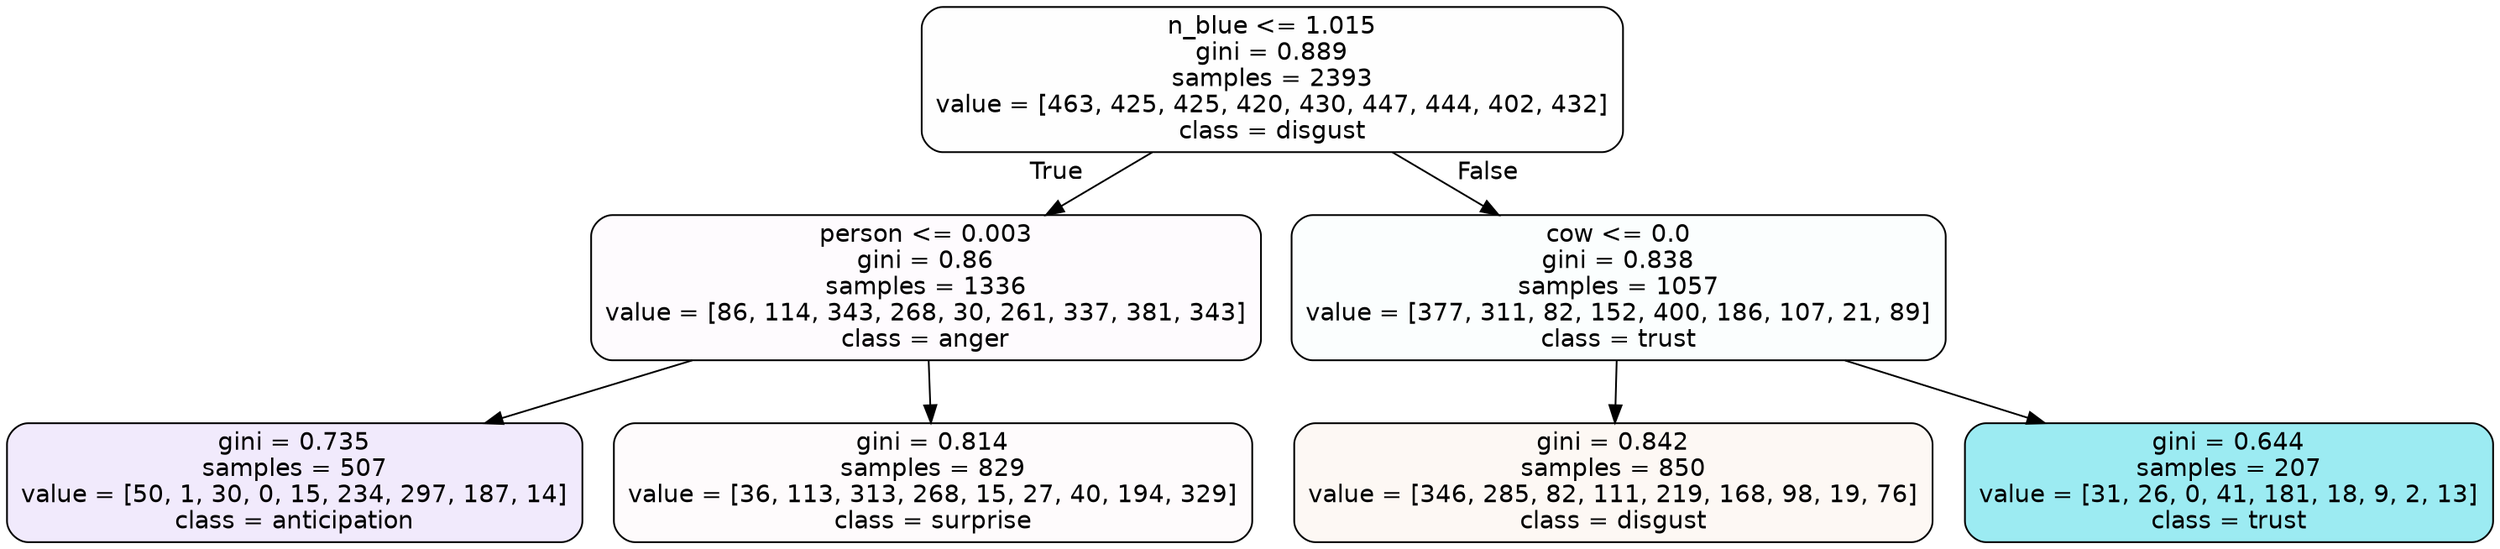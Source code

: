 digraph Tree {
node [shape=box, style="filled, rounded", color="black", fontname=helvetica] ;
edge [fontname=helvetica] ;
0 [label="n_blue <= 1.015\ngini = 0.889\nsamples = 2393\nvalue = [463, 425, 425, 420, 430, 447, 444, 402, 432]\nclass = disgust", fillcolor="#e5813901"] ;
1 [label="person <= 0.003\ngini = 0.86\nsamples = 1336\nvalue = [86, 114, 343, 268, 30, 261, 337, 381, 343]\nclass = anger", fillcolor="#e539d705"] ;
0 -> 1 [labeldistance=2.5, labelangle=45, headlabel="True"] ;
2 [label="gini = 0.735\nsamples = 507\nvalue = [50, 1, 30, 0, 15, 234, 297, 187, 14]\nclass = anticipation", fillcolor="#8139e51b"] ;
1 -> 2 ;
3 [label="gini = 0.814\nsamples = 829\nvalue = [36, 113, 313, 268, 15, 27, 40, 194, 329]\nclass = surprise", fillcolor="#e5396404"] ;
1 -> 3 ;
4 [label="cow <= 0.0\ngini = 0.838\nsamples = 1057\nvalue = [377, 311, 82, 152, 400, 186, 107, 21, 89]\nclass = trust", fillcolor="#39d7e504"] ;
0 -> 4 [labeldistance=2.5, labelangle=-45, headlabel="False"] ;
5 [label="gini = 0.842\nsamples = 850\nvalue = [346, 285, 82, 111, 219, 168, 98, 19, 76]\nclass = disgust", fillcolor="#e581390e"] ;
4 -> 5 ;
6 [label="gini = 0.644\nsamples = 207\nvalue = [31, 26, 0, 41, 181, 18, 9, 2, 13]\nclass = trust", fillcolor="#39d7e57f"] ;
4 -> 6 ;
}